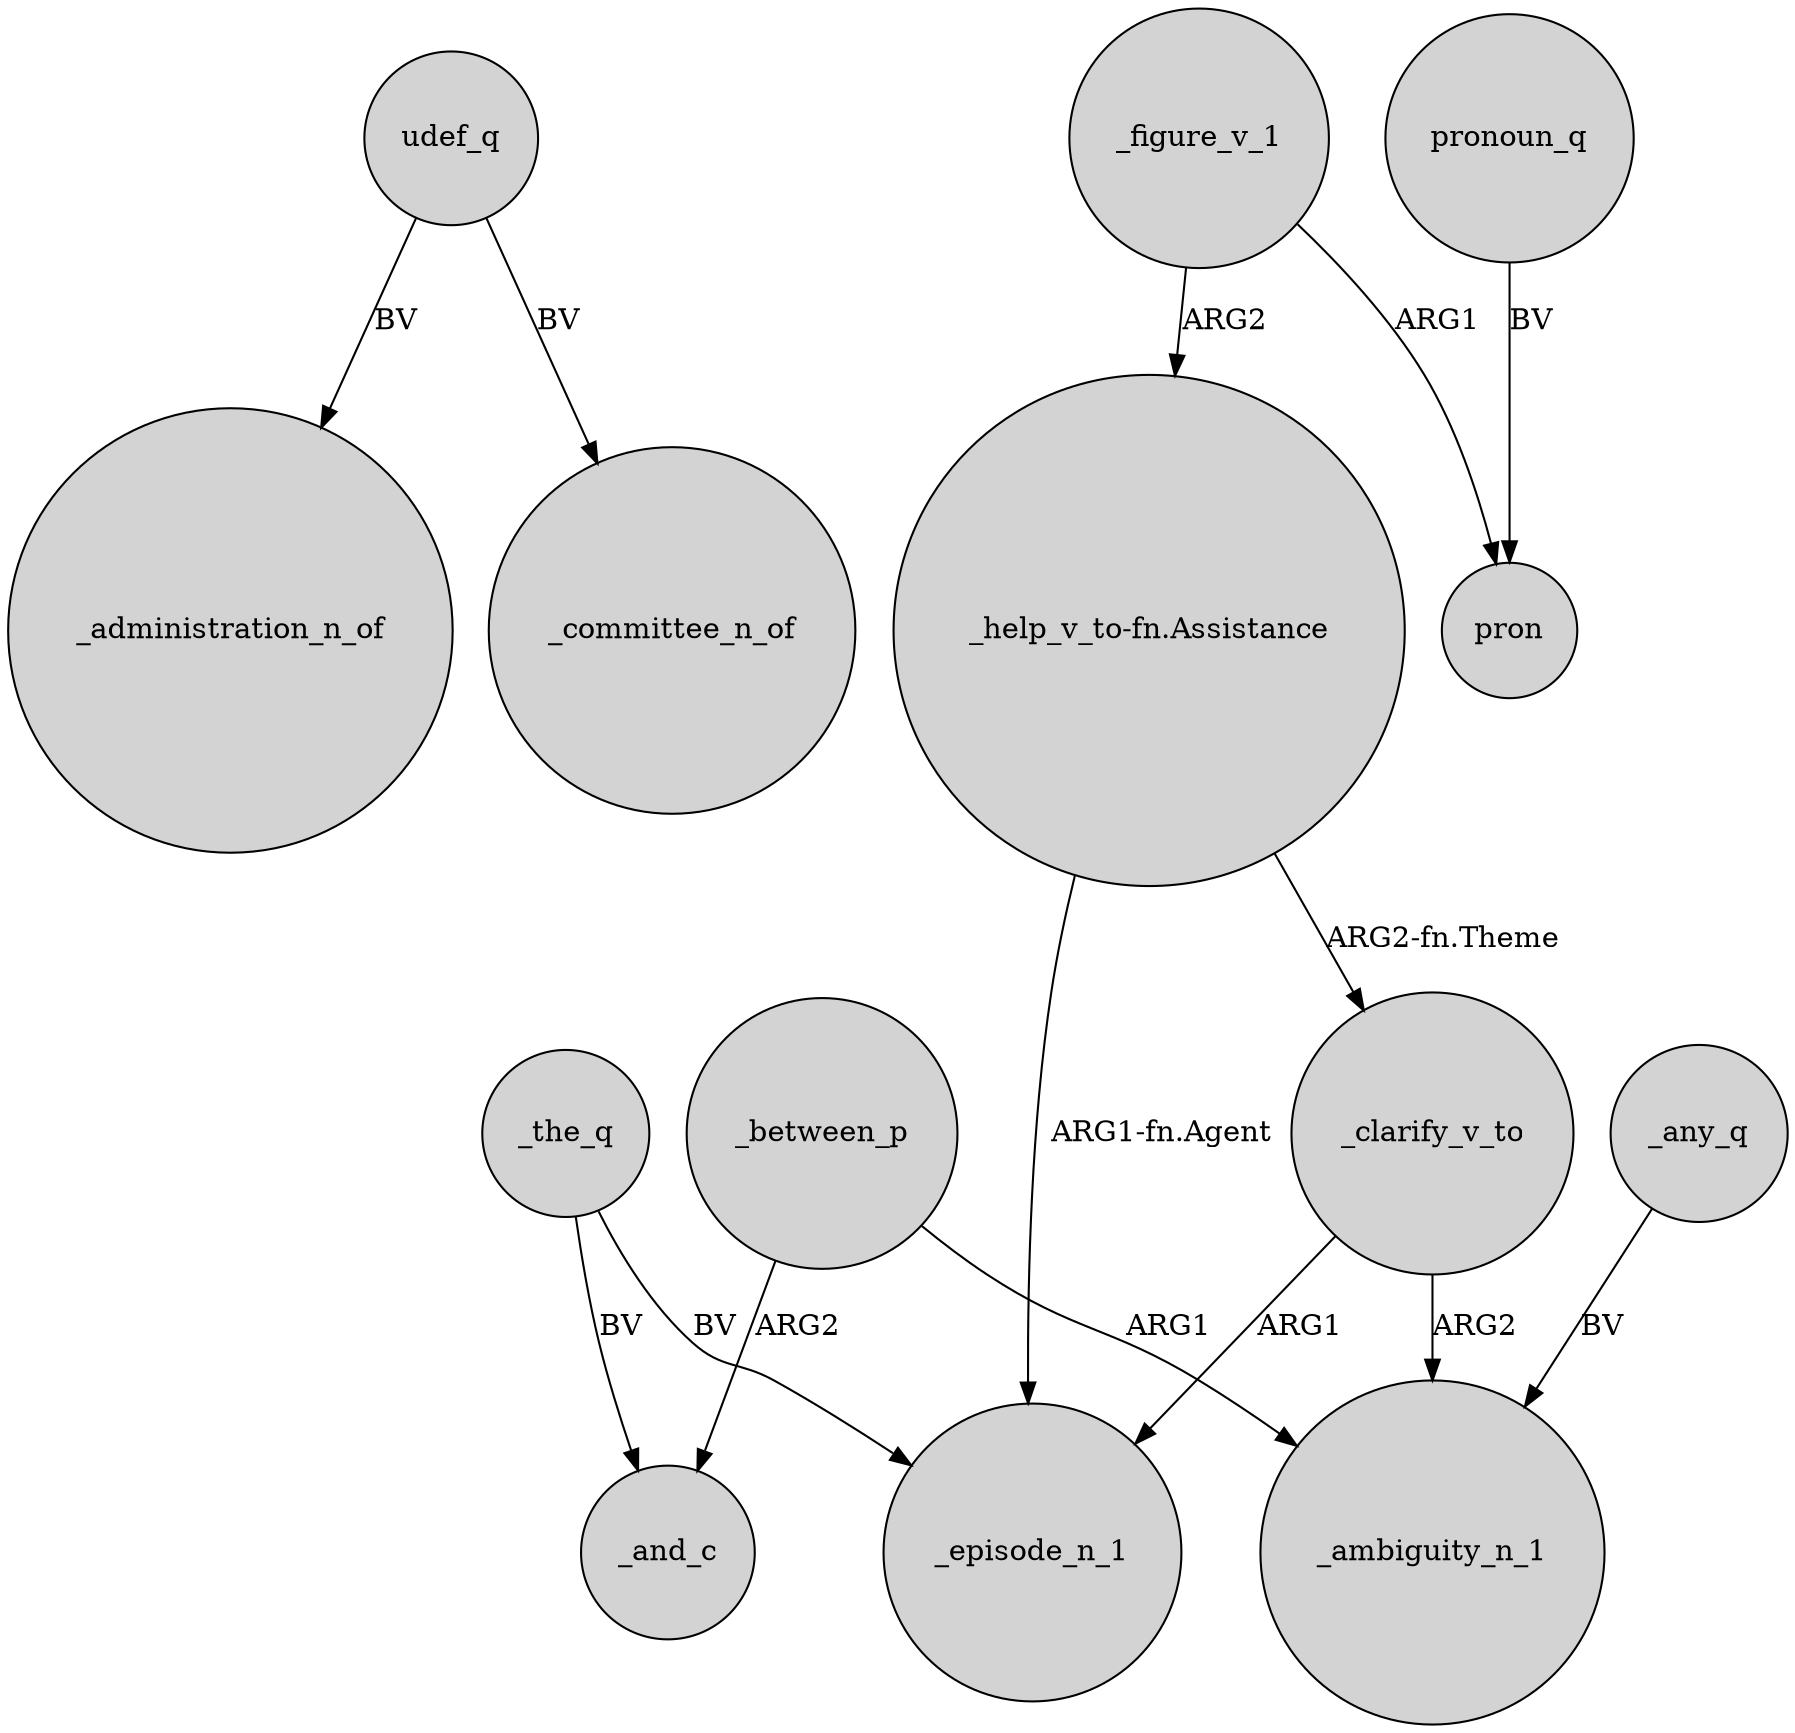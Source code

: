 digraph {
	node [shape=circle style=filled]
	udef_q -> _administration_n_of [label=BV]
	_the_q -> _and_c [label=BV]
	_figure_v_1 -> "_help_v_to-fn.Assistance" [label=ARG2]
	_clarify_v_to -> _ambiguity_n_1 [label=ARG2]
	_any_q -> _ambiguity_n_1 [label=BV]
	udef_q -> _committee_n_of [label=BV]
	_between_p -> _ambiguity_n_1 [label=ARG1]
	"_help_v_to-fn.Assistance" -> _episode_n_1 [label="ARG1-fn.Agent"]
	pronoun_q -> pron [label=BV]
	_clarify_v_to -> _episode_n_1 [label=ARG1]
	_figure_v_1 -> pron [label=ARG1]
	_between_p -> _and_c [label=ARG2]
	"_help_v_to-fn.Assistance" -> _clarify_v_to [label="ARG2-fn.Theme"]
	_the_q -> _episode_n_1 [label=BV]
}
